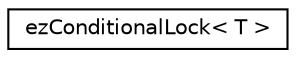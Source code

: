 digraph "Graphical Class Hierarchy"
{
 // LATEX_PDF_SIZE
  edge [fontname="Helvetica",fontsize="10",labelfontname="Helvetica",labelfontsize="10"];
  node [fontname="Helvetica",fontsize="10",shape=record];
  rankdir="LR";
  Node0 [label="ezConditionalLock\< T \>",height=0.2,width=0.4,color="black", fillcolor="white", style="filled",URL="$de/dcf/classez_conditional_lock.htm",tooltip="Manages a lock (e.g. a mutex) and ensures that it is properly released as the lock object goes out of..."];
}
